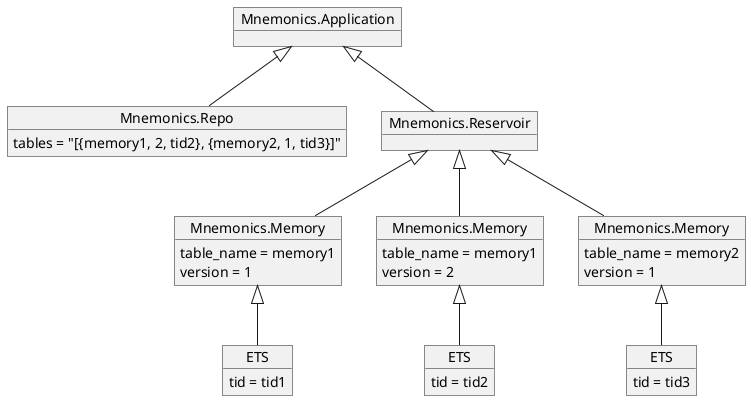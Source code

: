 @startuml

object "Mnemonics.Application" as Application
object "Mnemonics.Repo" as Repo {
  tables = "[{memory1, 2, tid2}, {memory2, 1, tid3}]"
}
object "Mnemonics.Reservoir" as Reservoir
object "Mnemonics.Memory" as memory1_1 {
  table_name = memory1
  version = 1
}
object "ETS" as memory1_1_ets {
  tid = tid1
}
object "Mnemonics.Memory" as memory1_2 {
  table_name = memory1
  version = 2
}
object "ETS" as memory1_2_ets {
  tid = tid2
}
object "Mnemonics.Memory" as memory2_1 {
  table_name = memory2
  version = 1
}
object "ETS" as memory2_1_ets {
  tid = tid3
}

Application <|-- Repo
Application <|-- Reservoir
Reservoir <|-- memory1_1
memory1_1 <|-- memory1_1_ets
Reservoir <|-- memory1_2
memory1_2 <|-- memory1_2_ets
Reservoir <|-- memory2_1
memory2_1 <|-- memory2_1_ets

@enduml
